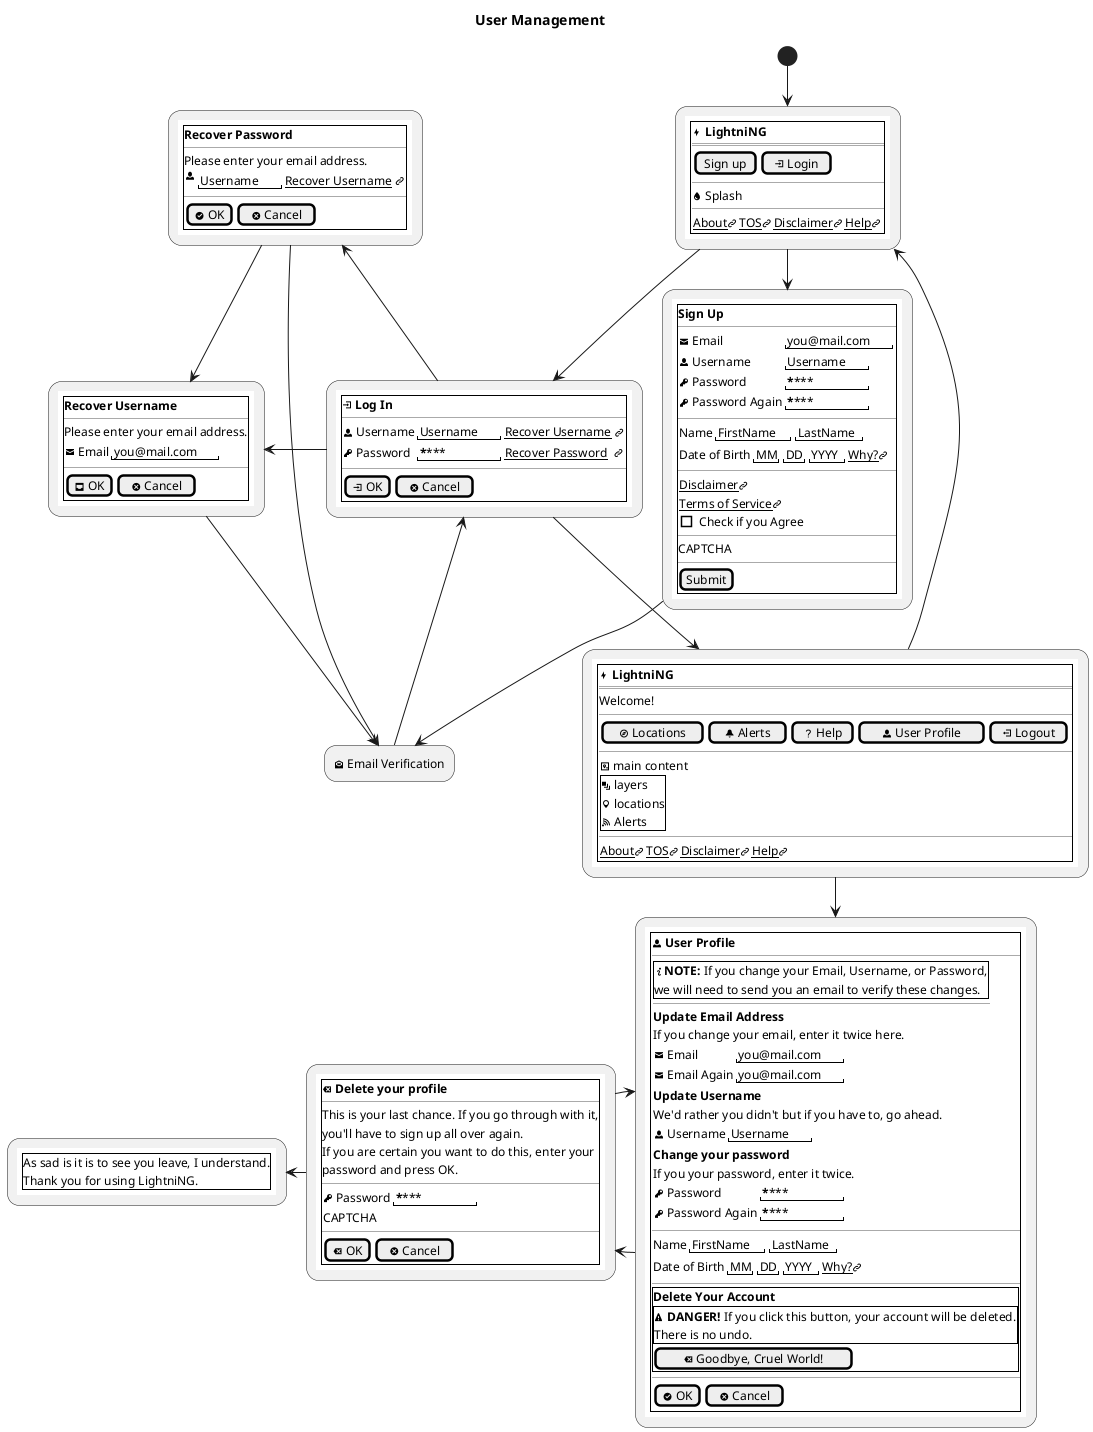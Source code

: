 @startuml
' This file describes one on my wireframes.

title User Management

(*) -down-> "{{
    salt
    {+
        {
            <&bolt> <b>LightniNG</b>
            ===
            {
                [Sign up] | [<&account-login> Login]
            }
            ---
            <&droplet> Splash
            ---
            {
                <u>About<&link-intact></u> | <u>TOS<&link-intact></u> | <u>Disclaimer<&link-intact></u> | <u>Help<&link-intact></u>
            }

        }
    }
}}" as index

index -down-> "{{
    salt
    {+
        <b>Sign Up</b>
        ---
        {
            <&envelope-closed> Email | "you@mail.com "
            <&person> Username | "Username  "
            <&key> Password | "********  "
            <&key> Password Again | "********  "
        }
        ---
        {
            Name | "FirstName" | "LastName"
        }
        {
            Date of Birth | "MM" | "DD" | "YYYY" | <u>Why?<&link-intact></u>
        }
        ---
        {
        <u>Disclaimer<&link-intact></u>
        <u>Terms of Service<&link-intact></u>
        [ ] Check if you Agree
        }
        ---
        CAPTCHA
        ---
        [Submit]
    }
}}" as signup

index -down-> "{{
    salt
    {+
        <&account-login> <b>Log In</b>
        ---
        {
            <&person> Username | "Username  " | <u>Recover Username</u> <&link-intact>
            <&key> Password | "********  " | <u>Recover Password</u>  <&link-intact>
        }
        ---
        {
            [<&account-login> OK] | [<&circle-x> Cancel]
        }
    }

}}" as login

login -left-> "{{
    salt
    {+
        <b>Recover Username</b>
        ---
        Please enter your email address.
        {
            <&envelope-closed> Email | "you@mail.com "
        }
        ---
        {
            [<&inbox> OK] | [<&circle-x> Cancel]
        }
    }
}}" as recoverun

login -left-> "{{
    salt
    {+
        <b>Recover Password</b>
        ---
        Please enter your email address.
        {
            <&person> | "Username  " | <u>Recover Username</u> <&link-intact>
        }
        ---
        {
            [<&circle-check> OK] | [<&circle-x> Cancel]
        }
    }
}}" as recoverpw

recoverpw -down-> recoverun

signup --> "<&envelope-open> Email Verification" as emailveri
recoverun -down-> emailveri
recoverpw -down-> emailveri
emailveri -up-> login

login -down-> "{{
    salt
    {+
        {
            <b><&bolt> LightniNG</b>
            ===
            Welcome!
            ---
            {
                [<&compass> Locations] | [<&bell> Alerts] | [<&question-mark> Help] | [<&person> User Profile] | [<&account-logout> Logout]
            }
            ---
            {
                <&map> main content
                {+
                    <&layers> layers
                    <&map-marker> locations
                    <&rss> Alerts
                }
            }
            ---
            {
                <u>About<&link-intact></u> | <u>TOS<&link-intact></u> | <u>Disclaimer<&link-intact></u> | <u>Help<&link-intact></u>
            }
        }
    }
}}" as index2

index2 -up-> index

index2 -down-> "{{
    salt
    {+
        {
            <&person> <b>User Profile</b>
            ---
            {
                {+
                    <&info><b>NOTE:</b> If you change your Email, Username, or Password,
                    we will need to send you an email to verify these changes.
                }
                ---
                <b>Update Email Address</b>
                If you change your email, enter it twice here.
                {
                    <&envelope-closed> Email       | "you@mail.com "
                    <&envelope-closed> Email Again | "you@mail.com "
                }
                <b>Update Username</b>
                We'd rather you didn't but if you have to, go ahead.
                {
                    <&person> Username | "Username  "
                }
                <b>Change your password</b>
                If you your password, enter it twice.
                {
                    <&key> Password | "********  "
                    <&key> Password Again | "********  "
                }
            }
            ---
            {
                Name | "FirstName" | "LastName"
            }
            {
                Date of Birth | "MM" | "DD" | "YYYY" | <u>Why?<&link-intact></u>
            }
            ---
            {+
                <b>Delete Your Account</b>
                {+
                    <&warning> <b>DANGER!</b> If you click this button, your account will be deleted. 
                    There is no undo.
                }
                [<&delete> Goodbye, Cruel World!]
            }
            ---
            {
                [<&circle-check> OK] | [<&circle-x> Cancel]
            }
        }
    }
}}" as profile 

profile -left-> "{{
    salt
    {+
        <&delete> <b>Delete your profile</b>
        ---
        This is your last chance. If you go through with it,
        you'll have to sign up all over again.
        If you are certain you want to do this, enter your
        password and press OK.
        ---
        {
            <&key> Password | "********  "
            CAPTCHA
        }
        ---
        {
            [<&delete> OK] | [<&circle-x> Cancel]
        }
    }
}}" as deleteup

deleteup -left-> "{{
    salt
    {+
        As sad is it is to see you leave, I understand.
        Thank you for using LightniNG.
    }
}}" as goodbye
deleteup -right-> profile


@enduml